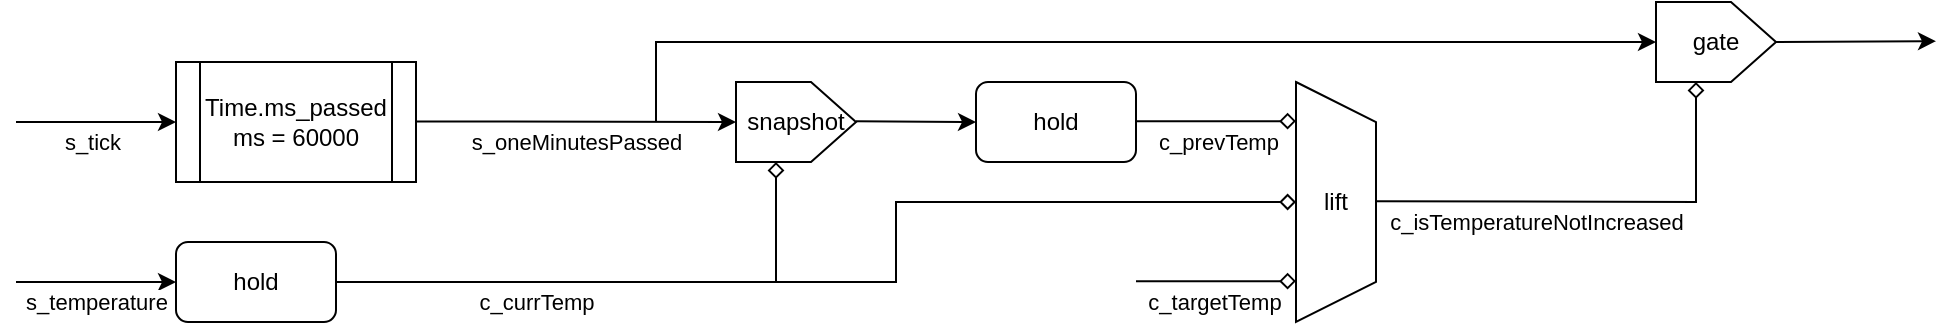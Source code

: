 <mxfile version="24.4.13" type="device">
  <diagram name="ページ1" id="wa8L-6vaIQd20nnBTCc6">
    <mxGraphModel dx="286" dy="654" grid="1" gridSize="10" guides="1" tooltips="1" connect="1" arrows="1" fold="1" page="1" pageScale="1" pageWidth="827" pageHeight="1169" math="0" shadow="0">
      <root>
        <mxCell id="0" />
        <mxCell id="1" parent="0" />
        <mxCell id="YYUqtAS5SdetE51XC7i2-1" value="" style="endArrow=classic;html=1;rounded=0;" parent="1" edge="1">
          <mxGeometry width="50" height="50" relative="1" as="geometry">
            <mxPoint x="40" y="400" as="sourcePoint" />
            <mxPoint x="120" y="400" as="targetPoint" />
          </mxGeometry>
        </mxCell>
        <mxCell id="YYUqtAS5SdetE51XC7i2-2" value="s_tick" style="edgeLabel;html=1;align=center;verticalAlign=middle;resizable=0;points=[];" parent="YYUqtAS5SdetE51XC7i2-1" vertex="1" connectable="0">
          <mxGeometry x="-0.055" relative="1" as="geometry">
            <mxPoint y="10" as="offset" />
          </mxGeometry>
        </mxCell>
        <mxCell id="YYUqtAS5SdetE51XC7i2-3" value="" style="endArrow=classic;html=1;rounded=0;" parent="1" edge="1">
          <mxGeometry width="50" height="50" relative="1" as="geometry">
            <mxPoint x="40" y="480" as="sourcePoint" />
            <mxPoint x="120" y="480" as="targetPoint" />
          </mxGeometry>
        </mxCell>
        <mxCell id="YYUqtAS5SdetE51XC7i2-4" value="s_temperature" style="edgeLabel;html=1;align=center;verticalAlign=middle;resizable=0;points=[];" parent="YYUqtAS5SdetE51XC7i2-3" vertex="1" connectable="0">
          <mxGeometry x="-0.121" y="2" relative="1" as="geometry">
            <mxPoint x="5" y="12" as="offset" />
          </mxGeometry>
        </mxCell>
        <mxCell id="YYUqtAS5SdetE51XC7i2-5" value="" style="endArrow=diamond;html=1;rounded=0;endFill=0;" parent="1" edge="1">
          <mxGeometry width="50" height="50" relative="1" as="geometry">
            <mxPoint x="600" y="479.58" as="sourcePoint" />
            <mxPoint x="680" y="479.58" as="targetPoint" />
          </mxGeometry>
        </mxCell>
        <mxCell id="YYUqtAS5SdetE51XC7i2-6" value="c_targetTemp" style="edgeLabel;html=1;align=center;verticalAlign=middle;resizable=0;points=[];" parent="YYUqtAS5SdetE51XC7i2-5" vertex="1" connectable="0">
          <mxGeometry x="-0.021" y="2" relative="1" as="geometry">
            <mxPoint y="12" as="offset" />
          </mxGeometry>
        </mxCell>
        <mxCell id="YYUqtAS5SdetE51XC7i2-7" value="Time.ms_passed&lt;div&gt;ms = 60000&lt;/div&gt;" style="shape=process;whiteSpace=wrap;html=1;backgroundOutline=1;" parent="1" vertex="1">
          <mxGeometry x="120" y="370" width="120" height="60" as="geometry" />
        </mxCell>
        <mxCell id="YYUqtAS5SdetE51XC7i2-10" value="" style="endArrow=classic;html=1;rounded=0;" parent="1" edge="1">
          <mxGeometry width="50" height="50" relative="1" as="geometry">
            <mxPoint x="240" y="399.71" as="sourcePoint" />
            <mxPoint x="400" y="400" as="targetPoint" />
          </mxGeometry>
        </mxCell>
        <mxCell id="YYUqtAS5SdetE51XC7i2-11" value="s_oneMinutesPassed" style="edgeLabel;html=1;align=center;verticalAlign=middle;resizable=0;points=[];" parent="YYUqtAS5SdetE51XC7i2-10" vertex="1" connectable="0">
          <mxGeometry x="0.221" y="1" relative="1" as="geometry">
            <mxPoint x="-18" y="11" as="offset" />
          </mxGeometry>
        </mxCell>
        <mxCell id="YYUqtAS5SdetE51XC7i2-13" value="hold" style="rounded=1;whiteSpace=wrap;html=1;" parent="1" vertex="1">
          <mxGeometry x="120" y="460" width="80" height="40" as="geometry" />
        </mxCell>
        <mxCell id="YYUqtAS5SdetE51XC7i2-14" value="" style="endArrow=diamond;html=1;rounded=0;endFill=0;" parent="1" edge="1">
          <mxGeometry width="50" height="50" relative="1" as="geometry">
            <mxPoint x="200" y="480" as="sourcePoint" />
            <mxPoint x="420" y="420" as="targetPoint" />
            <Array as="points">
              <mxPoint x="420" y="480" />
            </Array>
          </mxGeometry>
        </mxCell>
        <mxCell id="YYUqtAS5SdetE51XC7i2-15" value="c_currTemp" style="edgeLabel;html=1;align=center;verticalAlign=middle;resizable=0;points=[];" parent="YYUqtAS5SdetE51XC7i2-14" vertex="1" connectable="0">
          <mxGeometry x="-0.244" y="-1" relative="1" as="geometry">
            <mxPoint x="-6" y="9" as="offset" />
          </mxGeometry>
        </mxCell>
        <mxCell id="YYUqtAS5SdetE51XC7i2-18" value="snapshot" style="shape=offPageConnector;whiteSpace=wrap;html=1;direction=north;" parent="1" vertex="1">
          <mxGeometry x="400" y="380" width="60" height="40" as="geometry" />
        </mxCell>
        <mxCell id="YYUqtAS5SdetE51XC7i2-19" value="" style="endArrow=classic;html=1;rounded=0;" parent="1" edge="1">
          <mxGeometry width="50" height="50" relative="1" as="geometry">
            <mxPoint x="460" y="399.66" as="sourcePoint" />
            <mxPoint x="520" y="400" as="targetPoint" />
          </mxGeometry>
        </mxCell>
        <mxCell id="YYUqtAS5SdetE51XC7i2-20" value="hold" style="rounded=1;whiteSpace=wrap;html=1;" parent="1" vertex="1">
          <mxGeometry x="520" y="380" width="80" height="40" as="geometry" />
        </mxCell>
        <mxCell id="YYUqtAS5SdetE51XC7i2-21" value="" style="endArrow=diamond;html=1;rounded=0;endFill=0;" parent="1" edge="1">
          <mxGeometry width="50" height="50" relative="1" as="geometry">
            <mxPoint x="600" y="399.58" as="sourcePoint" />
            <mxPoint x="680" y="399.58" as="targetPoint" />
          </mxGeometry>
        </mxCell>
        <mxCell id="YYUqtAS5SdetE51XC7i2-22" value="c_prevTemp" style="edgeLabel;html=1;align=center;verticalAlign=middle;resizable=0;points=[];" parent="YYUqtAS5SdetE51XC7i2-21" vertex="1" connectable="0">
          <mxGeometry x="-0.117" y="-2" relative="1" as="geometry">
            <mxPoint x="5" y="8" as="offset" />
          </mxGeometry>
        </mxCell>
        <mxCell id="YYUqtAS5SdetE51XC7i2-23" value="" style="endArrow=diamond;html=1;rounded=0;endFill=0;" parent="1" edge="1">
          <mxGeometry width="50" height="50" relative="1" as="geometry">
            <mxPoint x="420" y="480" as="sourcePoint" />
            <mxPoint x="680" y="440" as="targetPoint" />
            <Array as="points">
              <mxPoint x="480" y="480" />
              <mxPoint x="480" y="440" />
            </Array>
          </mxGeometry>
        </mxCell>
        <mxCell id="YYUqtAS5SdetE51XC7i2-24" value="lift" style="shape=trapezoid;perimeter=trapezoidPerimeter;whiteSpace=wrap;html=1;fixedSize=1;direction=south;" parent="1" vertex="1">
          <mxGeometry x="680" y="380" width="40" height="120" as="geometry" />
        </mxCell>
        <mxCell id="YYUqtAS5SdetE51XC7i2-25" value="" style="endArrow=diamond;html=1;rounded=0;endFill=0;" parent="1" edge="1">
          <mxGeometry width="50" height="50" relative="1" as="geometry">
            <mxPoint x="720" y="439.58" as="sourcePoint" />
            <mxPoint x="880" y="380" as="targetPoint" />
            <Array as="points">
              <mxPoint x="880" y="440" />
            </Array>
          </mxGeometry>
        </mxCell>
        <mxCell id="YYUqtAS5SdetE51XC7i2-26" value="c_isTemperatureNotIncreased" style="edgeLabel;html=1;align=center;verticalAlign=middle;resizable=0;points=[];" parent="YYUqtAS5SdetE51XC7i2-25" vertex="1" connectable="0">
          <mxGeometry x="-0.075" y="-4" relative="1" as="geometry">
            <mxPoint x="-22" y="6" as="offset" />
          </mxGeometry>
        </mxCell>
        <mxCell id="YYUqtAS5SdetE51XC7i2-27" value="" style="endArrow=classic;html=1;rounded=0;" parent="1" edge="1">
          <mxGeometry width="50" height="50" relative="1" as="geometry">
            <mxPoint x="360" y="400" as="sourcePoint" />
            <mxPoint x="860" y="360" as="targetPoint" />
            <Array as="points">
              <mxPoint x="360" y="360" />
            </Array>
          </mxGeometry>
        </mxCell>
        <mxCell id="YYUqtAS5SdetE51XC7i2-28" value="gate" style="shape=offPageConnector;whiteSpace=wrap;html=1;direction=north;" parent="1" vertex="1">
          <mxGeometry x="860" y="340" width="60" height="40" as="geometry" />
        </mxCell>
        <mxCell id="YYUqtAS5SdetE51XC7i2-29" value="" style="endArrow=classic;html=1;rounded=0;" parent="1" edge="1">
          <mxGeometry width="50" height="50" relative="1" as="geometry">
            <mxPoint x="920" y="360" as="sourcePoint" />
            <mxPoint x="1000" y="359.58" as="targetPoint" />
          </mxGeometry>
        </mxCell>
      </root>
    </mxGraphModel>
  </diagram>
</mxfile>
